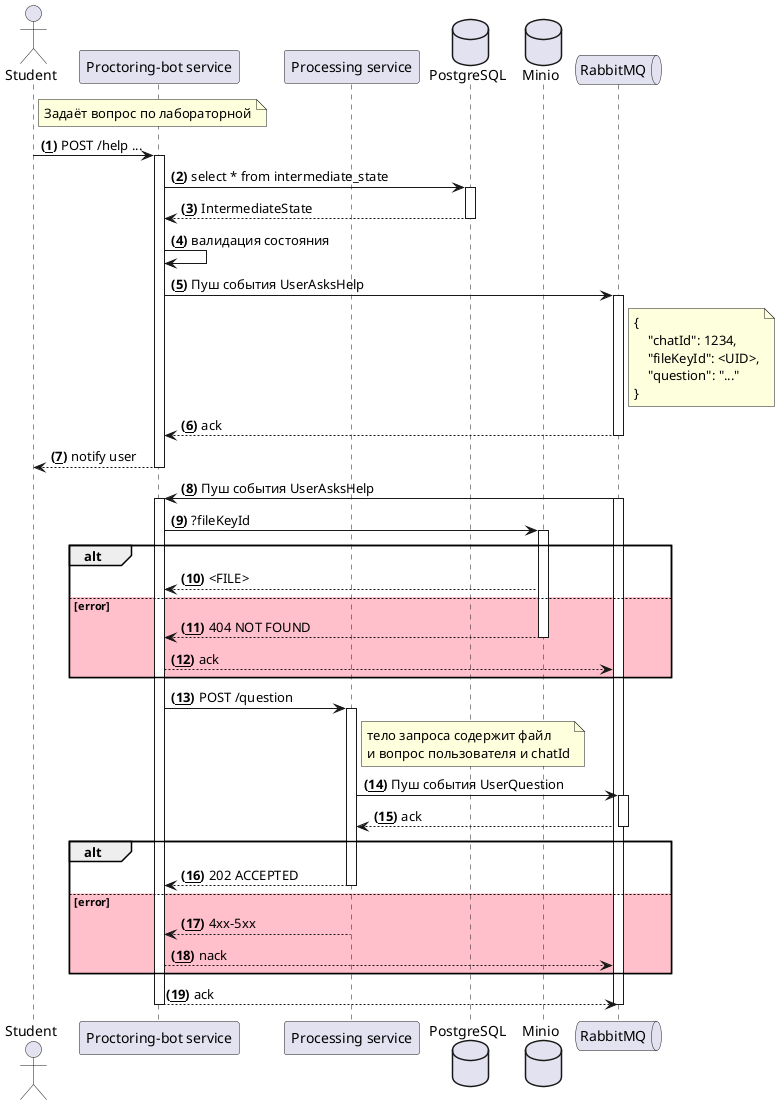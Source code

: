 @startuml

autonumber "<b>(<u>##</u>)"

actor Student as stud

participant "Proctoring-bot service" as pbs
participant "Processing service" as ps


database PostgreSQL as db
database Minio as minio
queue "RabbitMQ" as rmq

'учитель умеет грузить лабу с обязательной читаемой ссылкой на гугл диск, можно будет выкачать файл и залить его в минио

note right stud
   Задаёт вопрос по лабораторной
end note

stud -> pbs++ : POST /help ...

pbs -> db++ : select * from intermediate_state
pbs <-- db-- : IntermediateState

pbs -> pbs: валидация состояния

pbs -> rmq++ : Пуш события UserAsksHelp

note right rmq
    {
        "chatId": 1234,
        "fileKeyId": <UID>,
        "question": "..."
    }
end note

pbs <-- rmq--: ack

stud <-- pbs-- : notify user

' Обработка события UserAsksHelp

rmq -> pbs++ : Пуш события UserAsksHelp
activate rmq

pbs -> minio++ : ?fileKeyId
alt
pbs <-- minio : <FILE>
else #Pink error
pbs <-- minio-- : 404 NOT FOUND
rmq <-- pbs: ack
end

pbs -> ps++: POST /question
note right ps
    тело запроса содержит файл
    и вопрос пользователя и chatId
end note

ps -> rmq++: Пуш события UserQuestion
ps <-- rmq--: ack

alt
pbs <-- ps--: 202 ACCEPTED
else #Pink error
pbs <-- ps--: 4xx-5xx
rmq <-- pbs : nack
end

rmq <-- pbs-- : ack
deactivate rmq


@enduml